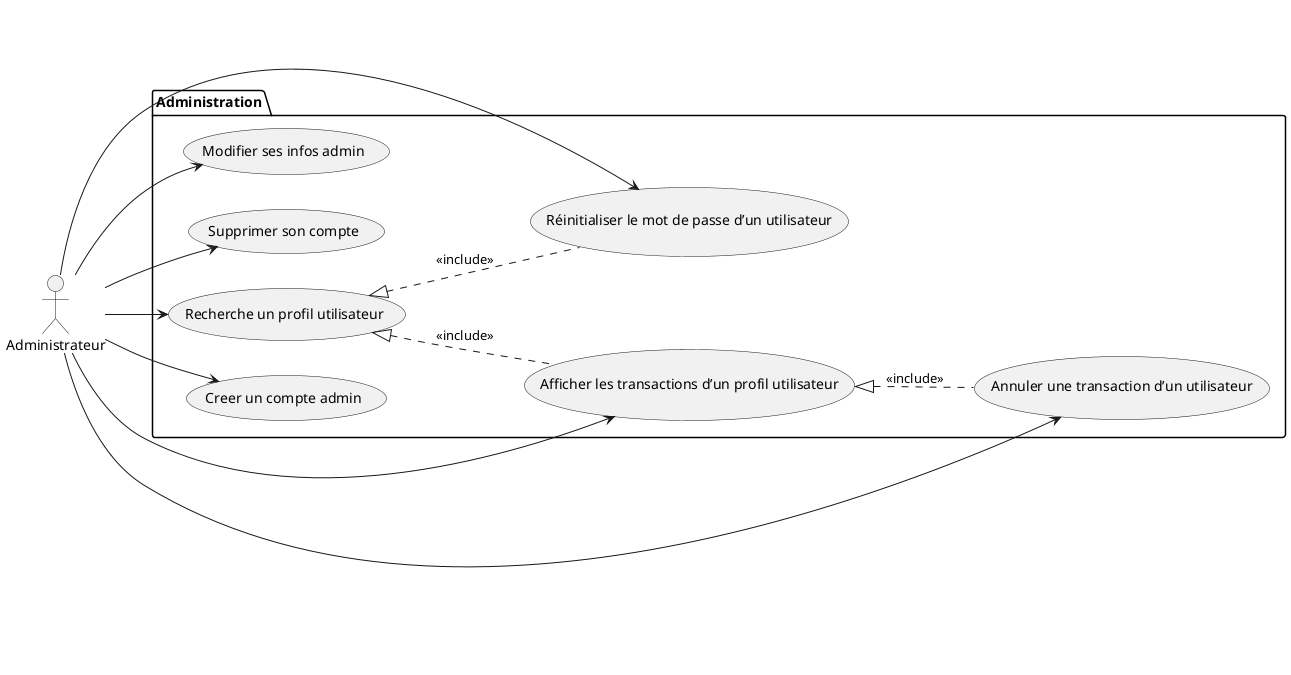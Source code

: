 @startuml Cas utilisation - Administration
left to right direction

actor "Administrateur" as Admin

package "Administration"{
    usecase "Recherche un profil utilisateur" as rpu
    usecase "Afficher les transactions d’un profil utilisateur" as atpu
    usecase "Annuler une transaction d’un utilisateur" as atu
	usecase "Réinitialiser le mot de passe d’un utilisateur" as rmpu
	usecase "Creer un compte admin" as cca
	usecase "Modifier ses infos admin" as msia
	usecase "Supprimer son compte" as ssca
}

Admin --> rpu
Admin --> atpu
Admin --> atu
Admin --> rmpu
Admin --> cca
Admin --> msia
Admin --> ssca

atpu <|.. atu  : <<include>>
rpu <|.. atpu  : <<include>>
rpu <|.. rmpu  : <<include>>
@enduml